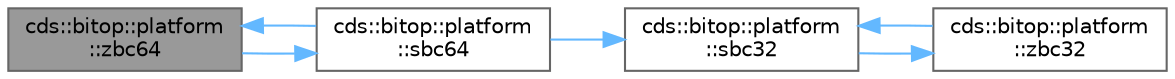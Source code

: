 digraph "cds::bitop::platform::zbc64"
{
 // LATEX_PDF_SIZE
  bgcolor="transparent";
  edge [fontname=Helvetica,fontsize=10,labelfontname=Helvetica,labelfontsize=10];
  node [fontname=Helvetica,fontsize=10,shape=box,height=0.2,width=0.4];
  rankdir="LR";
  Node1 [id="Node000001",label="cds::bitop::platform\l::zbc64",height=0.2,width=0.4,color="gray40", fillcolor="grey60", style="filled", fontcolor="black",tooltip=" "];
  Node1 -> Node2 [id="edge1_Node000001_Node000002",color="steelblue1",style="solid",tooltip=" "];
  Node2 [id="Node000002",label="cds::bitop::platform\l::sbc64",height=0.2,width=0.4,color="grey40", fillcolor="white", style="filled",URL="$namespacecds_1_1bitop_1_1platform.html#aeec84dee91397a55b3043b582af4059a",tooltip=" "];
  Node2 -> Node3 [id="edge2_Node000002_Node000003",color="steelblue1",style="solid",tooltip=" "];
  Node3 [id="Node000003",label="cds::bitop::platform\l::sbc32",height=0.2,width=0.4,color="grey40", fillcolor="white", style="filled",URL="$namespacecds_1_1bitop_1_1platform.html#aa2704113b227ef009cbe8687495d8941",tooltip=" "];
  Node3 -> Node4 [id="edge3_Node000003_Node000004",color="steelblue1",style="solid",tooltip=" "];
  Node4 [id="Node000004",label="cds::bitop::platform\l::zbc32",height=0.2,width=0.4,color="grey40", fillcolor="white", style="filled",URL="$namespacecds_1_1bitop_1_1platform.html#a64b624dd89bb8801b5a041552107961a",tooltip=" "];
  Node4 -> Node3 [id="edge4_Node000004_Node000003",color="steelblue1",style="solid",tooltip=" "];
  Node2 -> Node1 [id="edge5_Node000002_Node000001",color="steelblue1",style="solid",tooltip=" "];
}
